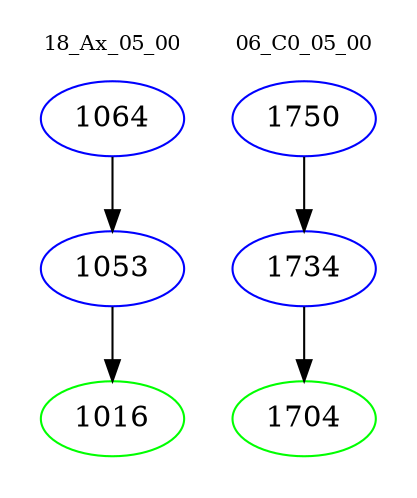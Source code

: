 digraph{
subgraph cluster_0 {
color = white
label = "18_Ax_05_00";
fontsize=10;
T0_1064 [label="1064", color="blue"]
T0_1064 -> T0_1053 [color="black"]
T0_1053 [label="1053", color="blue"]
T0_1053 -> T0_1016 [color="black"]
T0_1016 [label="1016", color="green"]
}
subgraph cluster_1 {
color = white
label = "06_C0_05_00";
fontsize=10;
T1_1750 [label="1750", color="blue"]
T1_1750 -> T1_1734 [color="black"]
T1_1734 [label="1734", color="blue"]
T1_1734 -> T1_1704 [color="black"]
T1_1704 [label="1704", color="green"]
}
}
